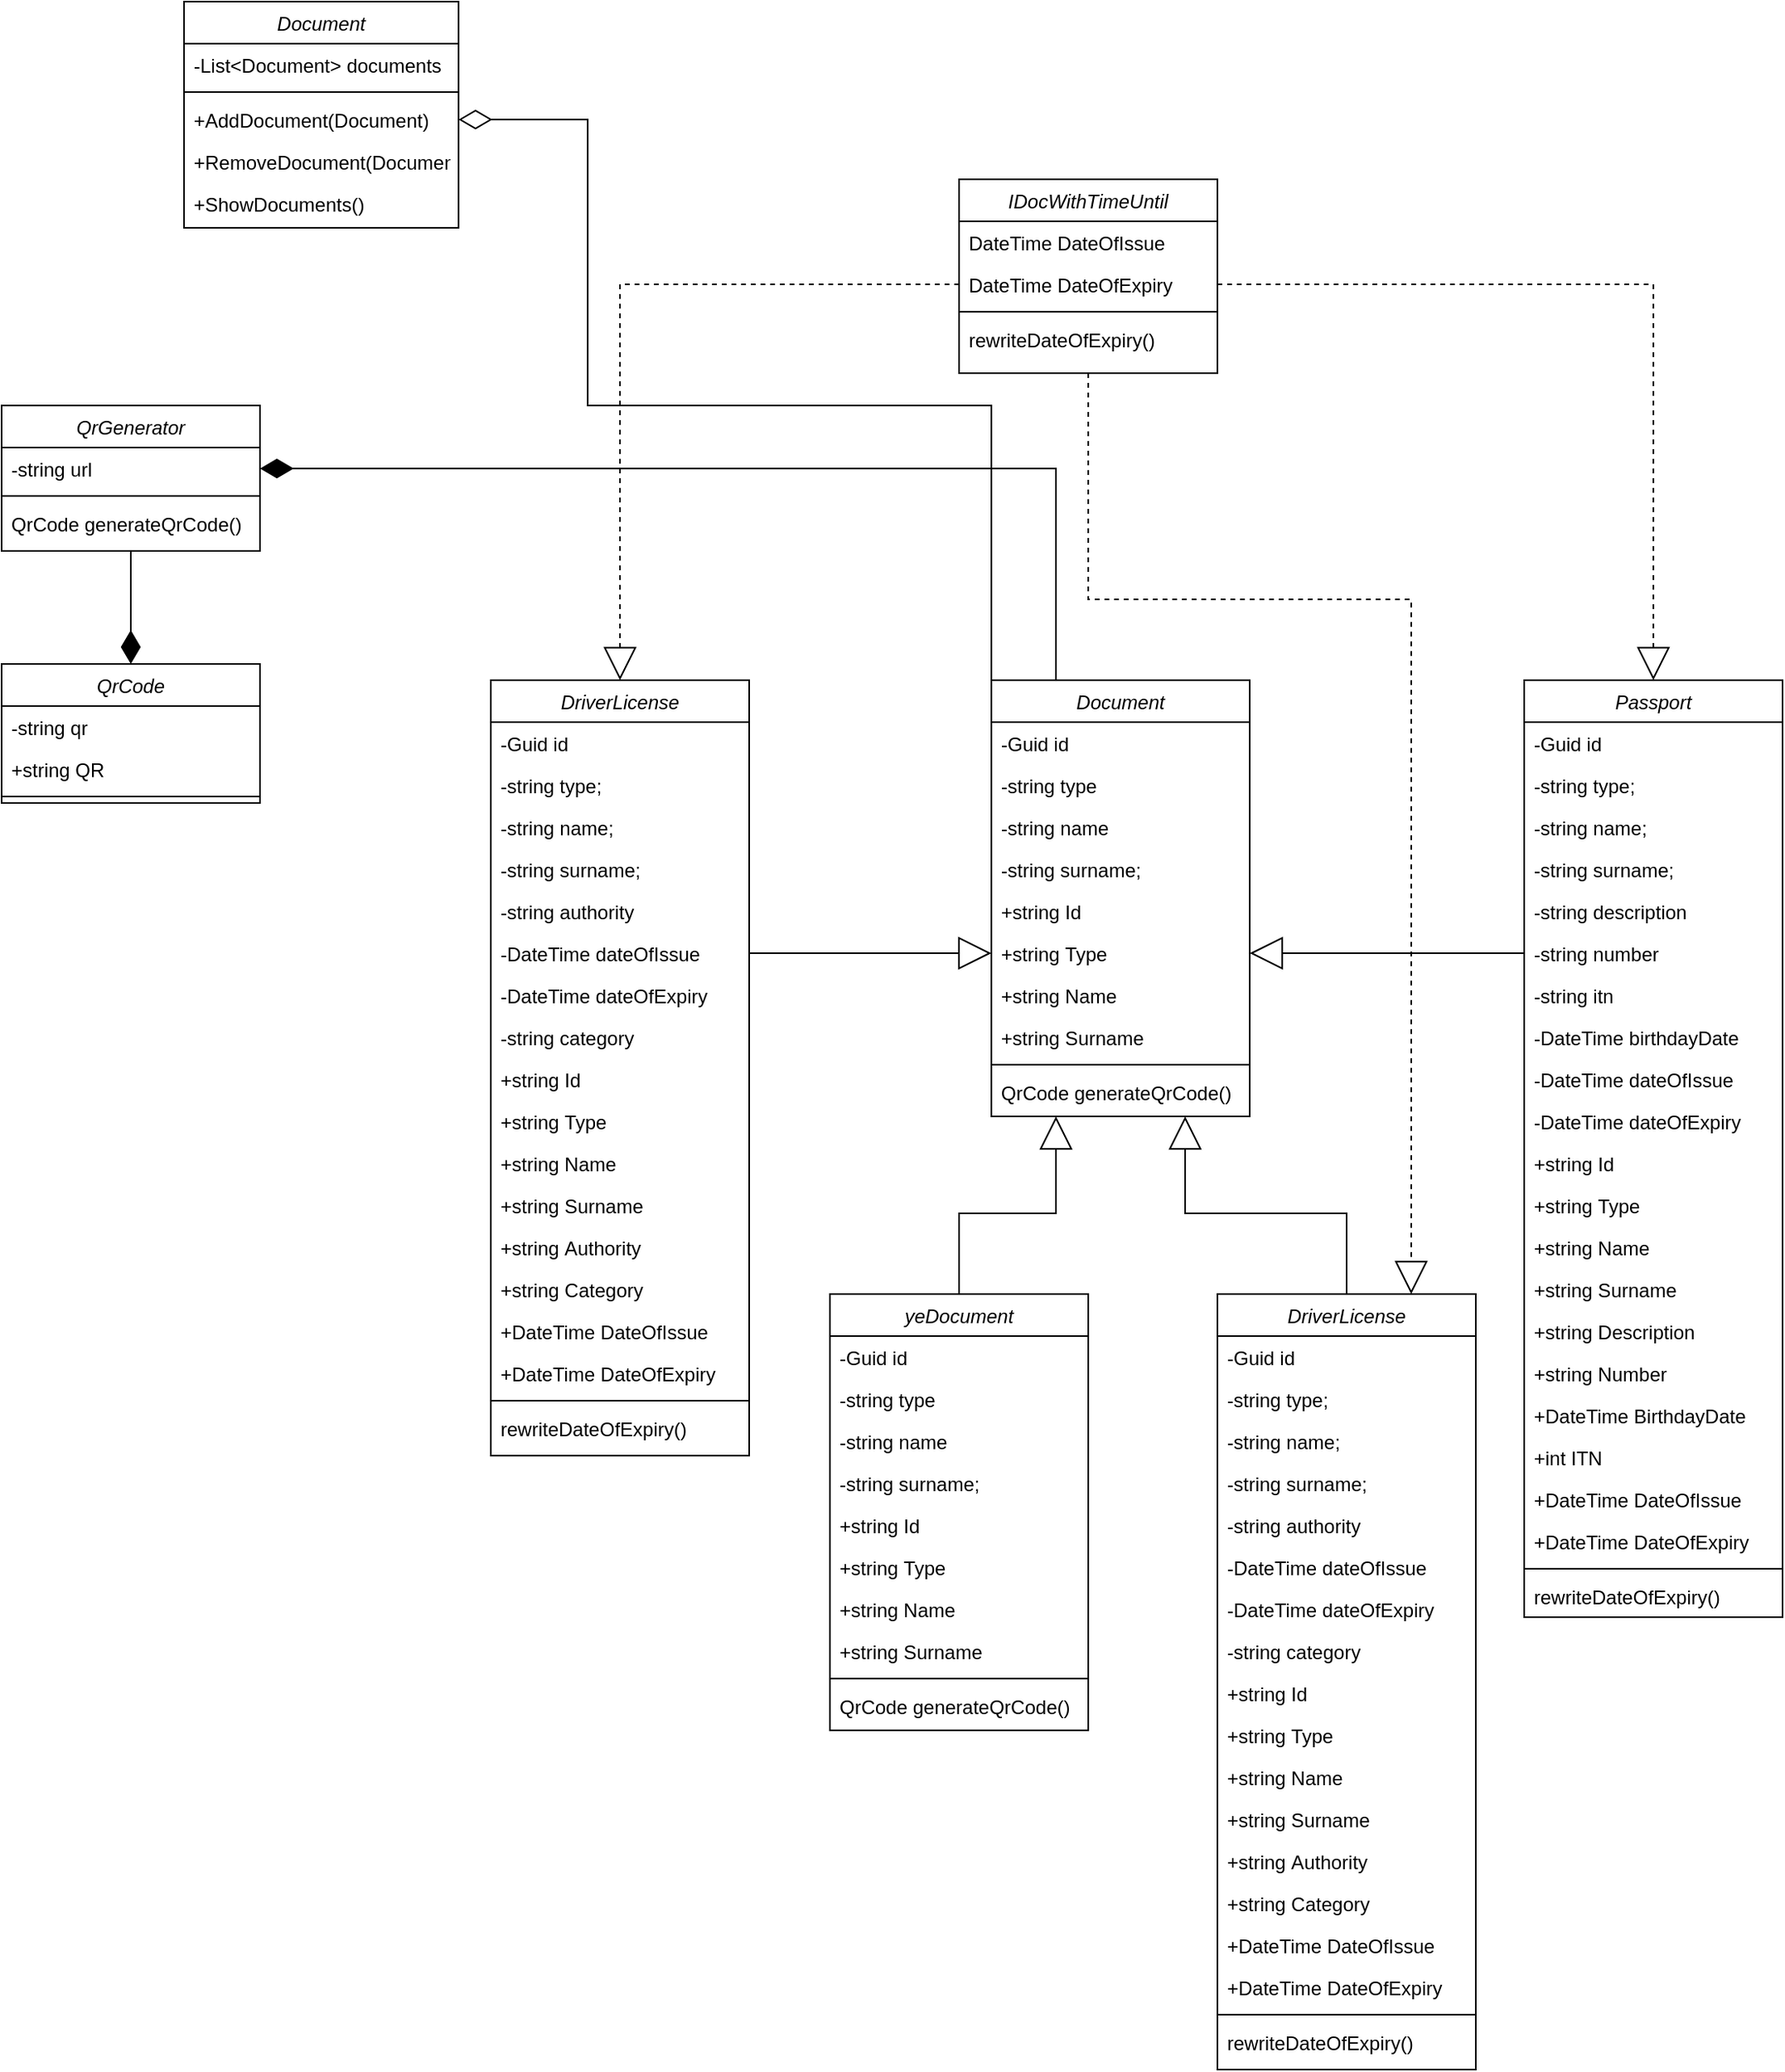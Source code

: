 <mxfile version="24.4.4" type="device">
  <diagram id="C5RBs43oDa-KdzZeNtuy" name="Page-1">
    <mxGraphModel dx="2927" dy="2213" grid="1" gridSize="10" guides="1" tooltips="1" connect="1" arrows="1" fold="1" page="1" pageScale="1" pageWidth="827" pageHeight="1169" math="0" shadow="0">
      <root>
        <mxCell id="WIyWlLk6GJQsqaUBKTNV-0" />
        <mxCell id="WIyWlLk6GJQsqaUBKTNV-1" parent="WIyWlLk6GJQsqaUBKTNV-0" />
        <mxCell id="oDd-Ow3-77XuHOZqa6rd-128" style="edgeStyle=orthogonalEdgeStyle;rounded=0;orthogonalLoop=1;jettySize=auto;html=1;exitX=0.25;exitY=0;exitDx=0;exitDy=0;entryX=1;entryY=0.5;entryDx=0;entryDy=0;endArrow=diamondThin;endFill=1;endSize=18;" edge="1" parent="WIyWlLk6GJQsqaUBKTNV-1" source="zkfFHV4jXpPFQw0GAbJ--0" target="oDd-Ow3-77XuHOZqa6rd-124">
          <mxGeometry relative="1" as="geometry" />
        </mxCell>
        <mxCell id="zkfFHV4jXpPFQw0GAbJ--0" value="Document" style="swimlane;fontStyle=2;align=center;verticalAlign=top;childLayout=stackLayout;horizontal=1;startSize=26;horizontalStack=0;resizeParent=1;resizeLast=0;collapsible=1;marginBottom=0;rounded=0;shadow=0;strokeWidth=1;" parent="WIyWlLk6GJQsqaUBKTNV-1" vertex="1">
          <mxGeometry x="200" y="-110" width="160" height="270" as="geometry">
            <mxRectangle x="230" y="140" width="160" height="26" as="alternateBounds" />
          </mxGeometry>
        </mxCell>
        <mxCell id="zkfFHV4jXpPFQw0GAbJ--1" value="-Guid id            &#xa;" style="text;align=left;verticalAlign=top;spacingLeft=4;spacingRight=4;overflow=hidden;rotatable=0;points=[[0,0.5],[1,0.5]];portConstraint=eastwest;" parent="zkfFHV4jXpPFQw0GAbJ--0" vertex="1">
          <mxGeometry y="26" width="160" height="26" as="geometry" />
        </mxCell>
        <mxCell id="38uNfZAzpT1ZOpIcl_lL-0" value="-string type" style="text;align=left;verticalAlign=top;spacingLeft=4;spacingRight=4;overflow=hidden;rotatable=0;points=[[0,0.5],[1,0.5]];portConstraint=eastwest;" parent="zkfFHV4jXpPFQw0GAbJ--0" vertex="1">
          <mxGeometry y="52" width="160" height="26" as="geometry" />
        </mxCell>
        <mxCell id="oDd-Ow3-77XuHOZqa6rd-0" value="-string name&#xa;" style="text;align=left;verticalAlign=top;spacingLeft=4;spacingRight=4;overflow=hidden;rotatable=0;points=[[0,0.5],[1,0.5]];portConstraint=eastwest;" vertex="1" parent="zkfFHV4jXpPFQw0GAbJ--0">
          <mxGeometry y="78" width="160" height="26" as="geometry" />
        </mxCell>
        <mxCell id="oDd-Ow3-77XuHOZqa6rd-1" value="-string surname;&#xa;" style="text;align=left;verticalAlign=top;spacingLeft=4;spacingRight=4;overflow=hidden;rotatable=0;points=[[0,0.5],[1,0.5]];portConstraint=eastwest;" vertex="1" parent="zkfFHV4jXpPFQw0GAbJ--0">
          <mxGeometry y="104" width="160" height="26" as="geometry" />
        </mxCell>
        <mxCell id="oDd-Ow3-77XuHOZqa6rd-2" value="+string Id" style="text;align=left;verticalAlign=top;spacingLeft=4;spacingRight=4;overflow=hidden;rotatable=0;points=[[0,0.5],[1,0.5]];portConstraint=eastwest;" vertex="1" parent="zkfFHV4jXpPFQw0GAbJ--0">
          <mxGeometry y="130" width="160" height="26" as="geometry" />
        </mxCell>
        <mxCell id="oDd-Ow3-77XuHOZqa6rd-4" value="+string Type" style="text;align=left;verticalAlign=top;spacingLeft=4;spacingRight=4;overflow=hidden;rotatable=0;points=[[0,0.5],[1,0.5]];portConstraint=eastwest;" vertex="1" parent="zkfFHV4jXpPFQw0GAbJ--0">
          <mxGeometry y="156" width="160" height="26" as="geometry" />
        </mxCell>
        <mxCell id="oDd-Ow3-77XuHOZqa6rd-7" value="+string Name&#xa;" style="text;align=left;verticalAlign=top;spacingLeft=4;spacingRight=4;overflow=hidden;rotatable=0;points=[[0,0.5],[1,0.5]];portConstraint=eastwest;" vertex="1" parent="zkfFHV4jXpPFQw0GAbJ--0">
          <mxGeometry y="182" width="160" height="26" as="geometry" />
        </mxCell>
        <mxCell id="oDd-Ow3-77XuHOZqa6rd-10" value="+string Surname " style="text;align=left;verticalAlign=top;spacingLeft=4;spacingRight=4;overflow=hidden;rotatable=0;points=[[0,0.5],[1,0.5]];portConstraint=eastwest;" vertex="1" parent="zkfFHV4jXpPFQw0GAbJ--0">
          <mxGeometry y="208" width="160" height="26" as="geometry" />
        </mxCell>
        <mxCell id="zkfFHV4jXpPFQw0GAbJ--4" value="" style="line;html=1;strokeWidth=1;align=left;verticalAlign=middle;spacingTop=-1;spacingLeft=3;spacingRight=3;rotatable=0;labelPosition=right;points=[];portConstraint=eastwest;" parent="zkfFHV4jXpPFQw0GAbJ--0" vertex="1">
          <mxGeometry y="234" width="160" height="8" as="geometry" />
        </mxCell>
        <mxCell id="zkfFHV4jXpPFQw0GAbJ--5" value="QrCode generateQrCode()" style="text;align=left;verticalAlign=top;spacingLeft=4;spacingRight=4;overflow=hidden;rotatable=0;points=[[0,0.5],[1,0.5]];portConstraint=eastwest;" parent="zkfFHV4jXpPFQw0GAbJ--0" vertex="1">
          <mxGeometry y="242" width="160" height="26" as="geometry" />
        </mxCell>
        <mxCell id="oDd-Ow3-77XuHOZqa6rd-12" value="Passport" style="swimlane;fontStyle=2;align=center;verticalAlign=top;childLayout=stackLayout;horizontal=1;startSize=26;horizontalStack=0;resizeParent=1;resizeLast=0;collapsible=1;marginBottom=0;rounded=0;shadow=0;strokeWidth=1;" vertex="1" parent="WIyWlLk6GJQsqaUBKTNV-1">
          <mxGeometry x="530" y="-110" width="160" height="580" as="geometry">
            <mxRectangle x="230" y="140" width="160" height="26" as="alternateBounds" />
          </mxGeometry>
        </mxCell>
        <mxCell id="oDd-Ow3-77XuHOZqa6rd-13" value="-Guid id            &#xa;" style="text;align=left;verticalAlign=top;spacingLeft=4;spacingRight=4;overflow=hidden;rotatable=0;points=[[0,0.5],[1,0.5]];portConstraint=eastwest;" vertex="1" parent="oDd-Ow3-77XuHOZqa6rd-12">
          <mxGeometry y="26" width="160" height="26" as="geometry" />
        </mxCell>
        <mxCell id="oDd-Ow3-77XuHOZqa6rd-14" value="-string type;&#xa;&#xa;" style="text;align=left;verticalAlign=top;spacingLeft=4;spacingRight=4;overflow=hidden;rotatable=0;points=[[0,0.5],[1,0.5]];portConstraint=eastwest;" vertex="1" parent="oDd-Ow3-77XuHOZqa6rd-12">
          <mxGeometry y="52" width="160" height="26" as="geometry" />
        </mxCell>
        <mxCell id="oDd-Ow3-77XuHOZqa6rd-15" value="-string name;&#xa;" style="text;align=left;verticalAlign=top;spacingLeft=4;spacingRight=4;overflow=hidden;rotatable=0;points=[[0,0.5],[1,0.5]];portConstraint=eastwest;" vertex="1" parent="oDd-Ow3-77XuHOZqa6rd-12">
          <mxGeometry y="78" width="160" height="26" as="geometry" />
        </mxCell>
        <mxCell id="oDd-Ow3-77XuHOZqa6rd-32" value="-string surname;&#xa;" style="text;align=left;verticalAlign=top;spacingLeft=4;spacingRight=4;overflow=hidden;rotatable=0;points=[[0,0.5],[1,0.5]];portConstraint=eastwest;" vertex="1" parent="oDd-Ow3-77XuHOZqa6rd-12">
          <mxGeometry y="104" width="160" height="26" as="geometry" />
        </mxCell>
        <mxCell id="oDd-Ow3-77XuHOZqa6rd-16" value="-string description&#xa;" style="text;align=left;verticalAlign=top;spacingLeft=4;spacingRight=4;overflow=hidden;rotatable=0;points=[[0,0.5],[1,0.5]];portConstraint=eastwest;" vertex="1" parent="oDd-Ow3-77XuHOZqa6rd-12">
          <mxGeometry y="130" width="160" height="26" as="geometry" />
        </mxCell>
        <mxCell id="oDd-Ow3-77XuHOZqa6rd-33" value="-string number" style="text;align=left;verticalAlign=top;spacingLeft=4;spacingRight=4;overflow=hidden;rotatable=0;points=[[0,0.5],[1,0.5]];portConstraint=eastwest;" vertex="1" parent="oDd-Ow3-77XuHOZqa6rd-12">
          <mxGeometry y="156" width="160" height="26" as="geometry" />
        </mxCell>
        <mxCell id="oDd-Ow3-77XuHOZqa6rd-34" value="-string itn" style="text;align=left;verticalAlign=top;spacingLeft=4;spacingRight=4;overflow=hidden;rotatable=0;points=[[0,0.5],[1,0.5]];portConstraint=eastwest;" vertex="1" parent="oDd-Ow3-77XuHOZqa6rd-12">
          <mxGeometry y="182" width="160" height="26" as="geometry" />
        </mxCell>
        <mxCell id="oDd-Ow3-77XuHOZqa6rd-35" value="-DateTime birthdayDate" style="text;align=left;verticalAlign=top;spacingLeft=4;spacingRight=4;overflow=hidden;rotatable=0;points=[[0,0.5],[1,0.5]];portConstraint=eastwest;" vertex="1" parent="oDd-Ow3-77XuHOZqa6rd-12">
          <mxGeometry y="208" width="160" height="26" as="geometry" />
        </mxCell>
        <mxCell id="oDd-Ow3-77XuHOZqa6rd-36" value="-DateTime dateOfIssue" style="text;align=left;verticalAlign=top;spacingLeft=4;spacingRight=4;overflow=hidden;rotatable=0;points=[[0,0.5],[1,0.5]];portConstraint=eastwest;" vertex="1" parent="oDd-Ow3-77XuHOZqa6rd-12">
          <mxGeometry y="234" width="160" height="26" as="geometry" />
        </mxCell>
        <mxCell id="oDd-Ow3-77XuHOZqa6rd-37" value="-DateTime dateOfExpiry" style="text;align=left;verticalAlign=top;spacingLeft=4;spacingRight=4;overflow=hidden;rotatable=0;points=[[0,0.5],[1,0.5]];portConstraint=eastwest;" vertex="1" parent="oDd-Ow3-77XuHOZqa6rd-12">
          <mxGeometry y="260" width="160" height="26" as="geometry" />
        </mxCell>
        <mxCell id="oDd-Ow3-77XuHOZqa6rd-17" value="+string Id" style="text;align=left;verticalAlign=top;spacingLeft=4;spacingRight=4;overflow=hidden;rotatable=0;points=[[0,0.5],[1,0.5]];portConstraint=eastwest;" vertex="1" parent="oDd-Ow3-77XuHOZqa6rd-12">
          <mxGeometry y="286" width="160" height="26" as="geometry" />
        </mxCell>
        <mxCell id="oDd-Ow3-77XuHOZqa6rd-18" value="+string Type" style="text;align=left;verticalAlign=top;spacingLeft=4;spacingRight=4;overflow=hidden;rotatable=0;points=[[0,0.5],[1,0.5]];portConstraint=eastwest;" vertex="1" parent="oDd-Ow3-77XuHOZqa6rd-12">
          <mxGeometry y="312" width="160" height="26" as="geometry" />
        </mxCell>
        <mxCell id="oDd-Ow3-77XuHOZqa6rd-19" value="+string Name&#xa;" style="text;align=left;verticalAlign=top;spacingLeft=4;spacingRight=4;overflow=hidden;rotatable=0;points=[[0,0.5],[1,0.5]];portConstraint=eastwest;" vertex="1" parent="oDd-Ow3-77XuHOZqa6rd-12">
          <mxGeometry y="338" width="160" height="26" as="geometry" />
        </mxCell>
        <mxCell id="oDd-Ow3-77XuHOZqa6rd-20" value="+string Surname " style="text;align=left;verticalAlign=top;spacingLeft=4;spacingRight=4;overflow=hidden;rotatable=0;points=[[0,0.5],[1,0.5]];portConstraint=eastwest;" vertex="1" parent="oDd-Ow3-77XuHOZqa6rd-12">
          <mxGeometry y="364" width="160" height="26" as="geometry" />
        </mxCell>
        <mxCell id="oDd-Ow3-77XuHOZqa6rd-26" value="+string Description" style="text;align=left;verticalAlign=top;spacingLeft=4;spacingRight=4;overflow=hidden;rotatable=0;points=[[0,0.5],[1,0.5]];portConstraint=eastwest;" vertex="1" parent="oDd-Ow3-77XuHOZqa6rd-12">
          <mxGeometry y="390" width="160" height="26" as="geometry" />
        </mxCell>
        <mxCell id="oDd-Ow3-77XuHOZqa6rd-28" value="+string Number" style="text;align=left;verticalAlign=top;spacingLeft=4;spacingRight=4;overflow=hidden;rotatable=0;points=[[0,0.5],[1,0.5]];portConstraint=eastwest;" vertex="1" parent="oDd-Ow3-77XuHOZqa6rd-12">
          <mxGeometry y="416" width="160" height="26" as="geometry" />
        </mxCell>
        <mxCell id="oDd-Ow3-77XuHOZqa6rd-30" value="+DateTime BirthdayDate" style="text;align=left;verticalAlign=top;spacingLeft=4;spacingRight=4;overflow=hidden;rotatable=0;points=[[0,0.5],[1,0.5]];portConstraint=eastwest;" vertex="1" parent="oDd-Ow3-77XuHOZqa6rd-12">
          <mxGeometry y="442" width="160" height="26" as="geometry" />
        </mxCell>
        <mxCell id="oDd-Ow3-77XuHOZqa6rd-31" value="+int ITN" style="text;align=left;verticalAlign=top;spacingLeft=4;spacingRight=4;overflow=hidden;rotatable=0;points=[[0,0.5],[1,0.5]];portConstraint=eastwest;" vertex="1" parent="oDd-Ow3-77XuHOZqa6rd-12">
          <mxGeometry y="468" width="160" height="26" as="geometry" />
        </mxCell>
        <mxCell id="oDd-Ow3-77XuHOZqa6rd-29" value="+DateTime DateOfIssue" style="text;align=left;verticalAlign=top;spacingLeft=4;spacingRight=4;overflow=hidden;rotatable=0;points=[[0,0.5],[1,0.5]];portConstraint=eastwest;" vertex="1" parent="oDd-Ow3-77XuHOZqa6rd-12">
          <mxGeometry y="494" width="160" height="26" as="geometry" />
        </mxCell>
        <mxCell id="oDd-Ow3-77XuHOZqa6rd-27" value="+DateTime DateOfExpiry" style="text;align=left;verticalAlign=top;spacingLeft=4;spacingRight=4;overflow=hidden;rotatable=0;points=[[0,0.5],[1,0.5]];portConstraint=eastwest;" vertex="1" parent="oDd-Ow3-77XuHOZqa6rd-12">
          <mxGeometry y="520" width="160" height="26" as="geometry" />
        </mxCell>
        <mxCell id="oDd-Ow3-77XuHOZqa6rd-21" value="" style="line;html=1;strokeWidth=1;align=left;verticalAlign=middle;spacingTop=-1;spacingLeft=3;spacingRight=3;rotatable=0;labelPosition=right;points=[];portConstraint=eastwest;" vertex="1" parent="oDd-Ow3-77XuHOZqa6rd-12">
          <mxGeometry y="546" width="160" height="8" as="geometry" />
        </mxCell>
        <mxCell id="oDd-Ow3-77XuHOZqa6rd-22" value="rewriteDateOfExpiry()" style="text;align=left;verticalAlign=top;spacingLeft=4;spacingRight=4;overflow=hidden;rotatable=0;points=[[0,0.5],[1,0.5]];portConstraint=eastwest;" vertex="1" parent="oDd-Ow3-77XuHOZqa6rd-12">
          <mxGeometry y="554" width="160" height="26" as="geometry" />
        </mxCell>
        <mxCell id="oDd-Ow3-77XuHOZqa6rd-111" style="edgeStyle=orthogonalEdgeStyle;rounded=0;orthogonalLoop=1;jettySize=auto;html=1;exitX=0.5;exitY=1;exitDx=0;exitDy=0;entryX=0.75;entryY=0;entryDx=0;entryDy=0;dashed=1;endArrow=block;endFill=0;endSize=18;" edge="1" parent="WIyWlLk6GJQsqaUBKTNV-1" source="oDd-Ow3-77XuHOZqa6rd-38" target="oDd-Ow3-77XuHOZqa6rd-76">
          <mxGeometry relative="1" as="geometry">
            <Array as="points">
              <mxPoint x="260" y="-160" />
              <mxPoint x="460" y="-160" />
            </Array>
          </mxGeometry>
        </mxCell>
        <mxCell id="oDd-Ow3-77XuHOZqa6rd-38" value="IDocWithTimeUntil" style="swimlane;fontStyle=2;align=center;verticalAlign=top;childLayout=stackLayout;horizontal=1;startSize=26;horizontalStack=0;resizeParent=1;resizeLast=0;collapsible=1;marginBottom=0;rounded=0;shadow=0;strokeWidth=1;" vertex="1" parent="WIyWlLk6GJQsqaUBKTNV-1">
          <mxGeometry x="180" y="-420" width="160" height="120" as="geometry">
            <mxRectangle x="230" y="140" width="160" height="26" as="alternateBounds" />
          </mxGeometry>
        </mxCell>
        <mxCell id="oDd-Ow3-77XuHOZqa6rd-39" value="DateTime DateOfIssue&#xa;" style="text;align=left;verticalAlign=top;spacingLeft=4;spacingRight=4;overflow=hidden;rotatable=0;points=[[0,0.5],[1,0.5]];portConstraint=eastwest;" vertex="1" parent="oDd-Ow3-77XuHOZqa6rd-38">
          <mxGeometry y="26" width="160" height="26" as="geometry" />
        </mxCell>
        <mxCell id="oDd-Ow3-77XuHOZqa6rd-49" value="DateTime DateOfExpiry&#xa;" style="text;align=left;verticalAlign=top;spacingLeft=4;spacingRight=4;overflow=hidden;rotatable=0;points=[[0,0.5],[1,0.5]];portConstraint=eastwest;" vertex="1" parent="oDd-Ow3-77XuHOZqa6rd-38">
          <mxGeometry y="52" width="160" height="26" as="geometry" />
        </mxCell>
        <mxCell id="oDd-Ow3-77XuHOZqa6rd-47" value="" style="line;html=1;strokeWidth=1;align=left;verticalAlign=middle;spacingTop=-1;spacingLeft=3;spacingRight=3;rotatable=0;labelPosition=right;points=[];portConstraint=eastwest;" vertex="1" parent="oDd-Ow3-77XuHOZqa6rd-38">
          <mxGeometry y="78" width="160" height="8" as="geometry" />
        </mxCell>
        <mxCell id="oDd-Ow3-77XuHOZqa6rd-48" value="rewriteDateOfExpiry()" style="text;align=left;verticalAlign=top;spacingLeft=4;spacingRight=4;overflow=hidden;rotatable=0;points=[[0,0.5],[1,0.5]];portConstraint=eastwest;" vertex="1" parent="oDd-Ow3-77XuHOZqa6rd-38">
          <mxGeometry y="86" width="160" height="26" as="geometry" />
        </mxCell>
        <mxCell id="oDd-Ow3-77XuHOZqa6rd-50" style="edgeStyle=orthogonalEdgeStyle;rounded=0;orthogonalLoop=1;jettySize=auto;html=1;exitX=1;exitY=0.5;exitDx=0;exitDy=0;entryX=0.5;entryY=0;entryDx=0;entryDy=0;dashed=1;endArrow=block;endFill=0;endSize=18;" edge="1" parent="WIyWlLk6GJQsqaUBKTNV-1" source="oDd-Ow3-77XuHOZqa6rd-49" target="oDd-Ow3-77XuHOZqa6rd-12">
          <mxGeometry relative="1" as="geometry" />
        </mxCell>
        <mxCell id="oDd-Ow3-77XuHOZqa6rd-51" value="DriverLicense" style="swimlane;fontStyle=2;align=center;verticalAlign=top;childLayout=stackLayout;horizontal=1;startSize=26;horizontalStack=0;resizeParent=1;resizeLast=0;collapsible=1;marginBottom=0;rounded=0;shadow=0;strokeWidth=1;" vertex="1" parent="WIyWlLk6GJQsqaUBKTNV-1">
          <mxGeometry x="-110" y="-110" width="160" height="480" as="geometry">
            <mxRectangle x="230" y="140" width="160" height="26" as="alternateBounds" />
          </mxGeometry>
        </mxCell>
        <mxCell id="oDd-Ow3-77XuHOZqa6rd-52" value="-Guid id            &#xa;" style="text;align=left;verticalAlign=top;spacingLeft=4;spacingRight=4;overflow=hidden;rotatable=0;points=[[0,0.5],[1,0.5]];portConstraint=eastwest;" vertex="1" parent="oDd-Ow3-77XuHOZqa6rd-51">
          <mxGeometry y="26" width="160" height="26" as="geometry" />
        </mxCell>
        <mxCell id="oDd-Ow3-77XuHOZqa6rd-53" value="-string type;&#xa;&#xa;" style="text;align=left;verticalAlign=top;spacingLeft=4;spacingRight=4;overflow=hidden;rotatable=0;points=[[0,0.5],[1,0.5]];portConstraint=eastwest;" vertex="1" parent="oDd-Ow3-77XuHOZqa6rd-51">
          <mxGeometry y="52" width="160" height="26" as="geometry" />
        </mxCell>
        <mxCell id="oDd-Ow3-77XuHOZqa6rd-54" value="-string name;&#xa;" style="text;align=left;verticalAlign=top;spacingLeft=4;spacingRight=4;overflow=hidden;rotatable=0;points=[[0,0.5],[1,0.5]];portConstraint=eastwest;" vertex="1" parent="oDd-Ow3-77XuHOZqa6rd-51">
          <mxGeometry y="78" width="160" height="26" as="geometry" />
        </mxCell>
        <mxCell id="oDd-Ow3-77XuHOZqa6rd-55" value="-string surname;&#xa;" style="text;align=left;verticalAlign=top;spacingLeft=4;spacingRight=4;overflow=hidden;rotatable=0;points=[[0,0.5],[1,0.5]];portConstraint=eastwest;" vertex="1" parent="oDd-Ow3-77XuHOZqa6rd-51">
          <mxGeometry y="104" width="160" height="26" as="geometry" />
        </mxCell>
        <mxCell id="oDd-Ow3-77XuHOZqa6rd-56" value="-string authority" style="text;align=left;verticalAlign=top;spacingLeft=4;spacingRight=4;overflow=hidden;rotatable=0;points=[[0,0.5],[1,0.5]];portConstraint=eastwest;" vertex="1" parent="oDd-Ow3-77XuHOZqa6rd-51">
          <mxGeometry y="130" width="160" height="26" as="geometry" />
        </mxCell>
        <mxCell id="oDd-Ow3-77XuHOZqa6rd-57" value="-DateTime dateOfIssue" style="text;align=left;verticalAlign=top;spacingLeft=4;spacingRight=4;overflow=hidden;rotatable=0;points=[[0,0.5],[1,0.5]];portConstraint=eastwest;" vertex="1" parent="oDd-Ow3-77XuHOZqa6rd-51">
          <mxGeometry y="156" width="160" height="26" as="geometry" />
        </mxCell>
        <mxCell id="oDd-Ow3-77XuHOZqa6rd-58" value="-DateTime dateOfExpiry" style="text;align=left;verticalAlign=top;spacingLeft=4;spacingRight=4;overflow=hidden;rotatable=0;points=[[0,0.5],[1,0.5]];portConstraint=eastwest;" vertex="1" parent="oDd-Ow3-77XuHOZqa6rd-51">
          <mxGeometry y="182" width="160" height="26" as="geometry" />
        </mxCell>
        <mxCell id="oDd-Ow3-77XuHOZqa6rd-59" value="-string category" style="text;align=left;verticalAlign=top;spacingLeft=4;spacingRight=4;overflow=hidden;rotatable=0;points=[[0,0.5],[1,0.5]];portConstraint=eastwest;" vertex="1" parent="oDd-Ow3-77XuHOZqa6rd-51">
          <mxGeometry y="208" width="160" height="26" as="geometry" />
        </mxCell>
        <mxCell id="oDd-Ow3-77XuHOZqa6rd-62" value="+string Id" style="text;align=left;verticalAlign=top;spacingLeft=4;spacingRight=4;overflow=hidden;rotatable=0;points=[[0,0.5],[1,0.5]];portConstraint=eastwest;" vertex="1" parent="oDd-Ow3-77XuHOZqa6rd-51">
          <mxGeometry y="234" width="160" height="26" as="geometry" />
        </mxCell>
        <mxCell id="oDd-Ow3-77XuHOZqa6rd-63" value="+string Type" style="text;align=left;verticalAlign=top;spacingLeft=4;spacingRight=4;overflow=hidden;rotatable=0;points=[[0,0.5],[1,0.5]];portConstraint=eastwest;" vertex="1" parent="oDd-Ow3-77XuHOZqa6rd-51">
          <mxGeometry y="260" width="160" height="26" as="geometry" />
        </mxCell>
        <mxCell id="oDd-Ow3-77XuHOZqa6rd-64" value="+string Name&#xa;" style="text;align=left;verticalAlign=top;spacingLeft=4;spacingRight=4;overflow=hidden;rotatable=0;points=[[0,0.5],[1,0.5]];portConstraint=eastwest;" vertex="1" parent="oDd-Ow3-77XuHOZqa6rd-51">
          <mxGeometry y="286" width="160" height="26" as="geometry" />
        </mxCell>
        <mxCell id="oDd-Ow3-77XuHOZqa6rd-65" value="+string Surname " style="text;align=left;verticalAlign=top;spacingLeft=4;spacingRight=4;overflow=hidden;rotatable=0;points=[[0,0.5],[1,0.5]];portConstraint=eastwest;" vertex="1" parent="oDd-Ow3-77XuHOZqa6rd-51">
          <mxGeometry y="312" width="160" height="26" as="geometry" />
        </mxCell>
        <mxCell id="oDd-Ow3-77XuHOZqa6rd-66" value="+string Authority" style="text;align=left;verticalAlign=top;spacingLeft=4;spacingRight=4;overflow=hidden;rotatable=0;points=[[0,0.5],[1,0.5]];portConstraint=eastwest;" vertex="1" parent="oDd-Ow3-77XuHOZqa6rd-51">
          <mxGeometry y="338" width="160" height="26" as="geometry" />
        </mxCell>
        <mxCell id="oDd-Ow3-77XuHOZqa6rd-67" value="+string Category" style="text;align=left;verticalAlign=top;spacingLeft=4;spacingRight=4;overflow=hidden;rotatable=0;points=[[0,0.5],[1,0.5]];portConstraint=eastwest;" vertex="1" parent="oDd-Ow3-77XuHOZqa6rd-51">
          <mxGeometry y="364" width="160" height="26" as="geometry" />
        </mxCell>
        <mxCell id="oDd-Ow3-77XuHOZqa6rd-68" value="+DateTime DateOfIssue" style="text;align=left;verticalAlign=top;spacingLeft=4;spacingRight=4;overflow=hidden;rotatable=0;points=[[0,0.5],[1,0.5]];portConstraint=eastwest;" vertex="1" parent="oDd-Ow3-77XuHOZqa6rd-51">
          <mxGeometry y="390" width="160" height="26" as="geometry" />
        </mxCell>
        <mxCell id="oDd-Ow3-77XuHOZqa6rd-69" value="+DateTime DateOfExpiry" style="text;align=left;verticalAlign=top;spacingLeft=4;spacingRight=4;overflow=hidden;rotatable=0;points=[[0,0.5],[1,0.5]];portConstraint=eastwest;" vertex="1" parent="oDd-Ow3-77XuHOZqa6rd-51">
          <mxGeometry y="416" width="160" height="26" as="geometry" />
        </mxCell>
        <mxCell id="oDd-Ow3-77XuHOZqa6rd-72" value="" style="line;html=1;strokeWidth=1;align=left;verticalAlign=middle;spacingTop=-1;spacingLeft=3;spacingRight=3;rotatable=0;labelPosition=right;points=[];portConstraint=eastwest;" vertex="1" parent="oDd-Ow3-77XuHOZqa6rd-51">
          <mxGeometry y="442" width="160" height="8" as="geometry" />
        </mxCell>
        <mxCell id="oDd-Ow3-77XuHOZqa6rd-73" value="rewriteDateOfExpiry()" style="text;align=left;verticalAlign=top;spacingLeft=4;spacingRight=4;overflow=hidden;rotatable=0;points=[[0,0.5],[1,0.5]];portConstraint=eastwest;" vertex="1" parent="oDd-Ow3-77XuHOZqa6rd-51">
          <mxGeometry y="450" width="160" height="26" as="geometry" />
        </mxCell>
        <mxCell id="oDd-Ow3-77XuHOZqa6rd-74" style="edgeStyle=orthogonalEdgeStyle;rounded=0;orthogonalLoop=1;jettySize=auto;html=1;exitX=0;exitY=0.5;exitDx=0;exitDy=0;dashed=1;endArrow=block;endFill=0;endSize=18;" edge="1" parent="WIyWlLk6GJQsqaUBKTNV-1" source="oDd-Ow3-77XuHOZqa6rd-49" target="oDd-Ow3-77XuHOZqa6rd-51">
          <mxGeometry relative="1" as="geometry" />
        </mxCell>
        <mxCell id="oDd-Ow3-77XuHOZqa6rd-114" style="edgeStyle=orthogonalEdgeStyle;rounded=0;orthogonalLoop=1;jettySize=auto;html=1;exitX=0.5;exitY=0;exitDx=0;exitDy=0;entryX=0.75;entryY=1;entryDx=0;entryDy=0;endArrow=block;endFill=0;endSize=18;" edge="1" parent="WIyWlLk6GJQsqaUBKTNV-1" source="oDd-Ow3-77XuHOZqa6rd-76" target="zkfFHV4jXpPFQw0GAbJ--0">
          <mxGeometry relative="1" as="geometry" />
        </mxCell>
        <mxCell id="oDd-Ow3-77XuHOZqa6rd-76" value="DriverLicense" style="swimlane;fontStyle=2;align=center;verticalAlign=top;childLayout=stackLayout;horizontal=1;startSize=26;horizontalStack=0;resizeParent=1;resizeLast=0;collapsible=1;marginBottom=0;rounded=0;shadow=0;strokeWidth=1;" vertex="1" parent="WIyWlLk6GJQsqaUBKTNV-1">
          <mxGeometry x="340" y="270" width="160" height="480" as="geometry">
            <mxRectangle x="230" y="140" width="160" height="26" as="alternateBounds" />
          </mxGeometry>
        </mxCell>
        <mxCell id="oDd-Ow3-77XuHOZqa6rd-77" value="-Guid id            &#xa;" style="text;align=left;verticalAlign=top;spacingLeft=4;spacingRight=4;overflow=hidden;rotatable=0;points=[[0,0.5],[1,0.5]];portConstraint=eastwest;" vertex="1" parent="oDd-Ow3-77XuHOZqa6rd-76">
          <mxGeometry y="26" width="160" height="26" as="geometry" />
        </mxCell>
        <mxCell id="oDd-Ow3-77XuHOZqa6rd-78" value="-string type;&#xa;&#xa;" style="text;align=left;verticalAlign=top;spacingLeft=4;spacingRight=4;overflow=hidden;rotatable=0;points=[[0,0.5],[1,0.5]];portConstraint=eastwest;" vertex="1" parent="oDd-Ow3-77XuHOZqa6rd-76">
          <mxGeometry y="52" width="160" height="26" as="geometry" />
        </mxCell>
        <mxCell id="oDd-Ow3-77XuHOZqa6rd-79" value="-string name;&#xa;" style="text;align=left;verticalAlign=top;spacingLeft=4;spacingRight=4;overflow=hidden;rotatable=0;points=[[0,0.5],[1,0.5]];portConstraint=eastwest;" vertex="1" parent="oDd-Ow3-77XuHOZqa6rd-76">
          <mxGeometry y="78" width="160" height="26" as="geometry" />
        </mxCell>
        <mxCell id="oDd-Ow3-77XuHOZqa6rd-80" value="-string surname;&#xa;" style="text;align=left;verticalAlign=top;spacingLeft=4;spacingRight=4;overflow=hidden;rotatable=0;points=[[0,0.5],[1,0.5]];portConstraint=eastwest;" vertex="1" parent="oDd-Ow3-77XuHOZqa6rd-76">
          <mxGeometry y="104" width="160" height="26" as="geometry" />
        </mxCell>
        <mxCell id="oDd-Ow3-77XuHOZqa6rd-81" value="-string authority" style="text;align=left;verticalAlign=top;spacingLeft=4;spacingRight=4;overflow=hidden;rotatable=0;points=[[0,0.5],[1,0.5]];portConstraint=eastwest;" vertex="1" parent="oDd-Ow3-77XuHOZqa6rd-76">
          <mxGeometry y="130" width="160" height="26" as="geometry" />
        </mxCell>
        <mxCell id="oDd-Ow3-77XuHOZqa6rd-82" value="-DateTime dateOfIssue" style="text;align=left;verticalAlign=top;spacingLeft=4;spacingRight=4;overflow=hidden;rotatable=0;points=[[0,0.5],[1,0.5]];portConstraint=eastwest;" vertex="1" parent="oDd-Ow3-77XuHOZqa6rd-76">
          <mxGeometry y="156" width="160" height="26" as="geometry" />
        </mxCell>
        <mxCell id="oDd-Ow3-77XuHOZqa6rd-83" value="-DateTime dateOfExpiry" style="text;align=left;verticalAlign=top;spacingLeft=4;spacingRight=4;overflow=hidden;rotatable=0;points=[[0,0.5],[1,0.5]];portConstraint=eastwest;" vertex="1" parent="oDd-Ow3-77XuHOZqa6rd-76">
          <mxGeometry y="182" width="160" height="26" as="geometry" />
        </mxCell>
        <mxCell id="oDd-Ow3-77XuHOZqa6rd-84" value="-string category" style="text;align=left;verticalAlign=top;spacingLeft=4;spacingRight=4;overflow=hidden;rotatable=0;points=[[0,0.5],[1,0.5]];portConstraint=eastwest;" vertex="1" parent="oDd-Ow3-77XuHOZqa6rd-76">
          <mxGeometry y="208" width="160" height="26" as="geometry" />
        </mxCell>
        <mxCell id="oDd-Ow3-77XuHOZqa6rd-85" value="+string Id" style="text;align=left;verticalAlign=top;spacingLeft=4;spacingRight=4;overflow=hidden;rotatable=0;points=[[0,0.5],[1,0.5]];portConstraint=eastwest;" vertex="1" parent="oDd-Ow3-77XuHOZqa6rd-76">
          <mxGeometry y="234" width="160" height="26" as="geometry" />
        </mxCell>
        <mxCell id="oDd-Ow3-77XuHOZqa6rd-86" value="+string Type" style="text;align=left;verticalAlign=top;spacingLeft=4;spacingRight=4;overflow=hidden;rotatable=0;points=[[0,0.5],[1,0.5]];portConstraint=eastwest;" vertex="1" parent="oDd-Ow3-77XuHOZqa6rd-76">
          <mxGeometry y="260" width="160" height="26" as="geometry" />
        </mxCell>
        <mxCell id="oDd-Ow3-77XuHOZqa6rd-87" value="+string Name&#xa;" style="text;align=left;verticalAlign=top;spacingLeft=4;spacingRight=4;overflow=hidden;rotatable=0;points=[[0,0.5],[1,0.5]];portConstraint=eastwest;" vertex="1" parent="oDd-Ow3-77XuHOZqa6rd-76">
          <mxGeometry y="286" width="160" height="26" as="geometry" />
        </mxCell>
        <mxCell id="oDd-Ow3-77XuHOZqa6rd-88" value="+string Surname " style="text;align=left;verticalAlign=top;spacingLeft=4;spacingRight=4;overflow=hidden;rotatable=0;points=[[0,0.5],[1,0.5]];portConstraint=eastwest;" vertex="1" parent="oDd-Ow3-77XuHOZqa6rd-76">
          <mxGeometry y="312" width="160" height="26" as="geometry" />
        </mxCell>
        <mxCell id="oDd-Ow3-77XuHOZqa6rd-89" value="+string Authority" style="text;align=left;verticalAlign=top;spacingLeft=4;spacingRight=4;overflow=hidden;rotatable=0;points=[[0,0.5],[1,0.5]];portConstraint=eastwest;" vertex="1" parent="oDd-Ow3-77XuHOZqa6rd-76">
          <mxGeometry y="338" width="160" height="26" as="geometry" />
        </mxCell>
        <mxCell id="oDd-Ow3-77XuHOZqa6rd-90" value="+string Category" style="text;align=left;verticalAlign=top;spacingLeft=4;spacingRight=4;overflow=hidden;rotatable=0;points=[[0,0.5],[1,0.5]];portConstraint=eastwest;" vertex="1" parent="oDd-Ow3-77XuHOZqa6rd-76">
          <mxGeometry y="364" width="160" height="26" as="geometry" />
        </mxCell>
        <mxCell id="oDd-Ow3-77XuHOZqa6rd-91" value="+DateTime DateOfIssue" style="text;align=left;verticalAlign=top;spacingLeft=4;spacingRight=4;overflow=hidden;rotatable=0;points=[[0,0.5],[1,0.5]];portConstraint=eastwest;" vertex="1" parent="oDd-Ow3-77XuHOZqa6rd-76">
          <mxGeometry y="390" width="160" height="26" as="geometry" />
        </mxCell>
        <mxCell id="oDd-Ow3-77XuHOZqa6rd-92" value="+DateTime DateOfExpiry" style="text;align=left;verticalAlign=top;spacingLeft=4;spacingRight=4;overflow=hidden;rotatable=0;points=[[0,0.5],[1,0.5]];portConstraint=eastwest;" vertex="1" parent="oDd-Ow3-77XuHOZqa6rd-76">
          <mxGeometry y="416" width="160" height="26" as="geometry" />
        </mxCell>
        <mxCell id="oDd-Ow3-77XuHOZqa6rd-93" value="" style="line;html=1;strokeWidth=1;align=left;verticalAlign=middle;spacingTop=-1;spacingLeft=3;spacingRight=3;rotatable=0;labelPosition=right;points=[];portConstraint=eastwest;" vertex="1" parent="oDd-Ow3-77XuHOZqa6rd-76">
          <mxGeometry y="442" width="160" height="8" as="geometry" />
        </mxCell>
        <mxCell id="oDd-Ow3-77XuHOZqa6rd-94" value="rewriteDateOfExpiry()" style="text;align=left;verticalAlign=top;spacingLeft=4;spacingRight=4;overflow=hidden;rotatable=0;points=[[0,0.5],[1,0.5]];portConstraint=eastwest;" vertex="1" parent="oDd-Ow3-77XuHOZqa6rd-76">
          <mxGeometry y="450" width="160" height="26" as="geometry" />
        </mxCell>
        <mxCell id="oDd-Ow3-77XuHOZqa6rd-115" style="edgeStyle=orthogonalEdgeStyle;rounded=0;orthogonalLoop=1;jettySize=auto;html=1;exitX=0.5;exitY=0;exitDx=0;exitDy=0;entryX=0.25;entryY=1;entryDx=0;entryDy=0;endArrow=block;endFill=0;endSize=18;" edge="1" parent="WIyWlLk6GJQsqaUBKTNV-1" source="oDd-Ow3-77XuHOZqa6rd-99" target="zkfFHV4jXpPFQw0GAbJ--0">
          <mxGeometry relative="1" as="geometry" />
        </mxCell>
        <mxCell id="oDd-Ow3-77XuHOZqa6rd-99" value="yeDocument" style="swimlane;fontStyle=2;align=center;verticalAlign=top;childLayout=stackLayout;horizontal=1;startSize=26;horizontalStack=0;resizeParent=1;resizeLast=0;collapsible=1;marginBottom=0;rounded=0;shadow=0;strokeWidth=1;" vertex="1" parent="WIyWlLk6GJQsqaUBKTNV-1">
          <mxGeometry x="100" y="270" width="160" height="270" as="geometry">
            <mxRectangle x="230" y="140" width="160" height="26" as="alternateBounds" />
          </mxGeometry>
        </mxCell>
        <mxCell id="oDd-Ow3-77XuHOZqa6rd-100" value="-Guid id            &#xa;" style="text;align=left;verticalAlign=top;spacingLeft=4;spacingRight=4;overflow=hidden;rotatable=0;points=[[0,0.5],[1,0.5]];portConstraint=eastwest;" vertex="1" parent="oDd-Ow3-77XuHOZqa6rd-99">
          <mxGeometry y="26" width="160" height="26" as="geometry" />
        </mxCell>
        <mxCell id="oDd-Ow3-77XuHOZqa6rd-101" value="-string type" style="text;align=left;verticalAlign=top;spacingLeft=4;spacingRight=4;overflow=hidden;rotatable=0;points=[[0,0.5],[1,0.5]];portConstraint=eastwest;" vertex="1" parent="oDd-Ow3-77XuHOZqa6rd-99">
          <mxGeometry y="52" width="160" height="26" as="geometry" />
        </mxCell>
        <mxCell id="oDd-Ow3-77XuHOZqa6rd-102" value="-string name&#xa;" style="text;align=left;verticalAlign=top;spacingLeft=4;spacingRight=4;overflow=hidden;rotatable=0;points=[[0,0.5],[1,0.5]];portConstraint=eastwest;" vertex="1" parent="oDd-Ow3-77XuHOZqa6rd-99">
          <mxGeometry y="78" width="160" height="26" as="geometry" />
        </mxCell>
        <mxCell id="oDd-Ow3-77XuHOZqa6rd-103" value="-string surname;&#xa;" style="text;align=left;verticalAlign=top;spacingLeft=4;spacingRight=4;overflow=hidden;rotatable=0;points=[[0,0.5],[1,0.5]];portConstraint=eastwest;" vertex="1" parent="oDd-Ow3-77XuHOZqa6rd-99">
          <mxGeometry y="104" width="160" height="26" as="geometry" />
        </mxCell>
        <mxCell id="oDd-Ow3-77XuHOZqa6rd-104" value="+string Id" style="text;align=left;verticalAlign=top;spacingLeft=4;spacingRight=4;overflow=hidden;rotatable=0;points=[[0,0.5],[1,0.5]];portConstraint=eastwest;" vertex="1" parent="oDd-Ow3-77XuHOZqa6rd-99">
          <mxGeometry y="130" width="160" height="26" as="geometry" />
        </mxCell>
        <mxCell id="oDd-Ow3-77XuHOZqa6rd-105" value="+string Type" style="text;align=left;verticalAlign=top;spacingLeft=4;spacingRight=4;overflow=hidden;rotatable=0;points=[[0,0.5],[1,0.5]];portConstraint=eastwest;" vertex="1" parent="oDd-Ow3-77XuHOZqa6rd-99">
          <mxGeometry y="156" width="160" height="26" as="geometry" />
        </mxCell>
        <mxCell id="oDd-Ow3-77XuHOZqa6rd-106" value="+string Name&#xa;" style="text;align=left;verticalAlign=top;spacingLeft=4;spacingRight=4;overflow=hidden;rotatable=0;points=[[0,0.5],[1,0.5]];portConstraint=eastwest;" vertex="1" parent="oDd-Ow3-77XuHOZqa6rd-99">
          <mxGeometry y="182" width="160" height="26" as="geometry" />
        </mxCell>
        <mxCell id="oDd-Ow3-77XuHOZqa6rd-107" value="+string Surname " style="text;align=left;verticalAlign=top;spacingLeft=4;spacingRight=4;overflow=hidden;rotatable=0;points=[[0,0.5],[1,0.5]];portConstraint=eastwest;" vertex="1" parent="oDd-Ow3-77XuHOZqa6rd-99">
          <mxGeometry y="208" width="160" height="26" as="geometry" />
        </mxCell>
        <mxCell id="oDd-Ow3-77XuHOZqa6rd-108" value="" style="line;html=1;strokeWidth=1;align=left;verticalAlign=middle;spacingTop=-1;spacingLeft=3;spacingRight=3;rotatable=0;labelPosition=right;points=[];portConstraint=eastwest;" vertex="1" parent="oDd-Ow3-77XuHOZqa6rd-99">
          <mxGeometry y="234" width="160" height="8" as="geometry" />
        </mxCell>
        <mxCell id="oDd-Ow3-77XuHOZqa6rd-109" value="QrCode generateQrCode()" style="text;align=left;verticalAlign=top;spacingLeft=4;spacingRight=4;overflow=hidden;rotatable=0;points=[[0,0.5],[1,0.5]];portConstraint=eastwest;" vertex="1" parent="oDd-Ow3-77XuHOZqa6rd-99">
          <mxGeometry y="242" width="160" height="26" as="geometry" />
        </mxCell>
        <mxCell id="oDd-Ow3-77XuHOZqa6rd-112" style="edgeStyle=orthogonalEdgeStyle;rounded=0;orthogonalLoop=1;jettySize=auto;html=1;exitX=1;exitY=0.5;exitDx=0;exitDy=0;entryX=0;entryY=0.5;entryDx=0;entryDy=0;endArrow=block;endFill=0;strokeWidth=1;endSize=18;" edge="1" parent="WIyWlLk6GJQsqaUBKTNV-1" source="oDd-Ow3-77XuHOZqa6rd-57" target="oDd-Ow3-77XuHOZqa6rd-4">
          <mxGeometry relative="1" as="geometry" />
        </mxCell>
        <mxCell id="oDd-Ow3-77XuHOZqa6rd-113" style="edgeStyle=orthogonalEdgeStyle;rounded=0;orthogonalLoop=1;jettySize=auto;html=1;exitX=0;exitY=0.5;exitDx=0;exitDy=0;entryX=1;entryY=0.5;entryDx=0;entryDy=0;endSize=18;endArrow=block;endFill=0;" edge="1" parent="WIyWlLk6GJQsqaUBKTNV-1" source="oDd-Ow3-77XuHOZqa6rd-33" target="oDd-Ow3-77XuHOZqa6rd-4">
          <mxGeometry relative="1" as="geometry" />
        </mxCell>
        <mxCell id="oDd-Ow3-77XuHOZqa6rd-135" style="edgeStyle=orthogonalEdgeStyle;rounded=0;orthogonalLoop=1;jettySize=auto;html=1;exitX=0.5;exitY=1;exitDx=0;exitDy=0;entryX=0.5;entryY=0;entryDx=0;entryDy=0;endArrow=diamondThin;endFill=1;endSize=18;" edge="1" parent="WIyWlLk6GJQsqaUBKTNV-1" source="oDd-Ow3-77XuHOZqa6rd-116" target="oDd-Ow3-77XuHOZqa6rd-129">
          <mxGeometry relative="1" as="geometry" />
        </mxCell>
        <mxCell id="oDd-Ow3-77XuHOZqa6rd-116" value="QrGenerator" style="swimlane;fontStyle=2;align=center;verticalAlign=top;childLayout=stackLayout;horizontal=1;startSize=26;horizontalStack=0;resizeParent=1;resizeLast=0;collapsible=1;marginBottom=0;rounded=0;shadow=0;strokeWidth=1;" vertex="1" parent="WIyWlLk6GJQsqaUBKTNV-1">
          <mxGeometry x="-413" y="-280" width="160" height="90" as="geometry">
            <mxRectangle x="230" y="140" width="160" height="26" as="alternateBounds" />
          </mxGeometry>
        </mxCell>
        <mxCell id="oDd-Ow3-77XuHOZqa6rd-124" value="-string url" style="text;align=left;verticalAlign=top;spacingLeft=4;spacingRight=4;overflow=hidden;rotatable=0;points=[[0,0.5],[1,0.5]];portConstraint=eastwest;" vertex="1" parent="oDd-Ow3-77XuHOZqa6rd-116">
          <mxGeometry y="26" width="160" height="26" as="geometry" />
        </mxCell>
        <mxCell id="oDd-Ow3-77XuHOZqa6rd-125" value="" style="line;html=1;strokeWidth=1;align=left;verticalAlign=middle;spacingTop=-1;spacingLeft=3;spacingRight=3;rotatable=0;labelPosition=right;points=[];portConstraint=eastwest;" vertex="1" parent="oDd-Ow3-77XuHOZqa6rd-116">
          <mxGeometry y="52" width="160" height="8" as="geometry" />
        </mxCell>
        <mxCell id="oDd-Ow3-77XuHOZqa6rd-126" value="QrCode generateQrCode()" style="text;align=left;verticalAlign=top;spacingLeft=4;spacingRight=4;overflow=hidden;rotatable=0;points=[[0,0.5],[1,0.5]];portConstraint=eastwest;" vertex="1" parent="oDd-Ow3-77XuHOZqa6rd-116">
          <mxGeometry y="60" width="160" height="26" as="geometry" />
        </mxCell>
        <mxCell id="oDd-Ow3-77XuHOZqa6rd-129" value="QrCode" style="swimlane;fontStyle=2;align=center;verticalAlign=top;childLayout=stackLayout;horizontal=1;startSize=26;horizontalStack=0;resizeParent=1;resizeLast=0;collapsible=1;marginBottom=0;rounded=0;shadow=0;strokeWidth=1;" vertex="1" parent="WIyWlLk6GJQsqaUBKTNV-1">
          <mxGeometry x="-413" y="-120" width="160" height="86" as="geometry">
            <mxRectangle x="230" y="140" width="160" height="26" as="alternateBounds" />
          </mxGeometry>
        </mxCell>
        <mxCell id="oDd-Ow3-77XuHOZqa6rd-133" value="-string qr" style="text;align=left;verticalAlign=top;spacingLeft=4;spacingRight=4;overflow=hidden;rotatable=0;points=[[0,0.5],[1,0.5]];portConstraint=eastwest;" vertex="1" parent="oDd-Ow3-77XuHOZqa6rd-129">
          <mxGeometry y="26" width="160" height="26" as="geometry" />
        </mxCell>
        <mxCell id="oDd-Ow3-77XuHOZqa6rd-130" value="+string QR" style="text;align=left;verticalAlign=top;spacingLeft=4;spacingRight=4;overflow=hidden;rotatable=0;points=[[0,0.5],[1,0.5]];portConstraint=eastwest;" vertex="1" parent="oDd-Ow3-77XuHOZqa6rd-129">
          <mxGeometry y="52" width="160" height="26" as="geometry" />
        </mxCell>
        <mxCell id="oDd-Ow3-77XuHOZqa6rd-131" value="" style="line;html=1;strokeWidth=1;align=left;verticalAlign=middle;spacingTop=-1;spacingLeft=3;spacingRight=3;rotatable=0;labelPosition=right;points=[];portConstraint=eastwest;" vertex="1" parent="oDd-Ow3-77XuHOZqa6rd-129">
          <mxGeometry y="78" width="160" height="8" as="geometry" />
        </mxCell>
        <mxCell id="oDd-Ow3-77XuHOZqa6rd-136" value="Document" style="swimlane;fontStyle=2;align=center;verticalAlign=top;childLayout=stackLayout;horizontal=1;startSize=26;horizontalStack=0;resizeParent=1;resizeLast=0;collapsible=1;marginBottom=0;rounded=0;shadow=0;strokeWidth=1;" vertex="1" parent="WIyWlLk6GJQsqaUBKTNV-1">
          <mxGeometry x="-300" y="-530" width="170" height="140" as="geometry">
            <mxRectangle x="230" y="140" width="160" height="26" as="alternateBounds" />
          </mxGeometry>
        </mxCell>
        <mxCell id="oDd-Ow3-77XuHOZqa6rd-144" value="-List&lt;Document&gt; documents" style="text;align=left;verticalAlign=top;spacingLeft=4;spacingRight=4;overflow=hidden;rotatable=0;points=[[0,0.5],[1,0.5]];portConstraint=eastwest;" vertex="1" parent="oDd-Ow3-77XuHOZqa6rd-136">
          <mxGeometry y="26" width="170" height="26" as="geometry" />
        </mxCell>
        <mxCell id="oDd-Ow3-77XuHOZqa6rd-145" value="" style="line;html=1;strokeWidth=1;align=left;verticalAlign=middle;spacingTop=-1;spacingLeft=3;spacingRight=3;rotatable=0;labelPosition=right;points=[];portConstraint=eastwest;" vertex="1" parent="oDd-Ow3-77XuHOZqa6rd-136">
          <mxGeometry y="52" width="170" height="8" as="geometry" />
        </mxCell>
        <mxCell id="oDd-Ow3-77XuHOZqa6rd-146" value="+AddDocument(Document)" style="text;align=left;verticalAlign=top;spacingLeft=4;spacingRight=4;overflow=hidden;rotatable=0;points=[[0,0.5],[1,0.5]];portConstraint=eastwest;" vertex="1" parent="oDd-Ow3-77XuHOZqa6rd-136">
          <mxGeometry y="60" width="170" height="26" as="geometry" />
        </mxCell>
        <mxCell id="oDd-Ow3-77XuHOZqa6rd-147" value="+RemoveDocument(Document)" style="text;align=left;verticalAlign=top;spacingLeft=4;spacingRight=4;overflow=hidden;rotatable=0;points=[[0,0.5],[1,0.5]];portConstraint=eastwest;" vertex="1" parent="oDd-Ow3-77XuHOZqa6rd-136">
          <mxGeometry y="86" width="170" height="26" as="geometry" />
        </mxCell>
        <mxCell id="oDd-Ow3-77XuHOZqa6rd-148" value="+ShowDocuments()" style="text;align=left;verticalAlign=top;spacingLeft=4;spacingRight=4;overflow=hidden;rotatable=0;points=[[0,0.5],[1,0.5]];portConstraint=eastwest;" vertex="1" parent="oDd-Ow3-77XuHOZqa6rd-136">
          <mxGeometry y="112" width="170" height="26" as="geometry" />
        </mxCell>
        <mxCell id="oDd-Ow3-77XuHOZqa6rd-149" style="edgeStyle=orthogonalEdgeStyle;rounded=0;orthogonalLoop=1;jettySize=auto;html=1;exitX=1;exitY=0.5;exitDx=0;exitDy=0;entryX=0;entryY=0;entryDx=0;entryDy=0;startArrow=diamondThin;startFill=0;endArrow=none;endFill=0;endSize=18;startSize=18;" edge="1" parent="WIyWlLk6GJQsqaUBKTNV-1" source="oDd-Ow3-77XuHOZqa6rd-146" target="zkfFHV4jXpPFQw0GAbJ--0">
          <mxGeometry relative="1" as="geometry">
            <Array as="points">
              <mxPoint x="-50" y="-280" />
              <mxPoint x="200" y="-280" />
            </Array>
          </mxGeometry>
        </mxCell>
      </root>
    </mxGraphModel>
  </diagram>
</mxfile>
